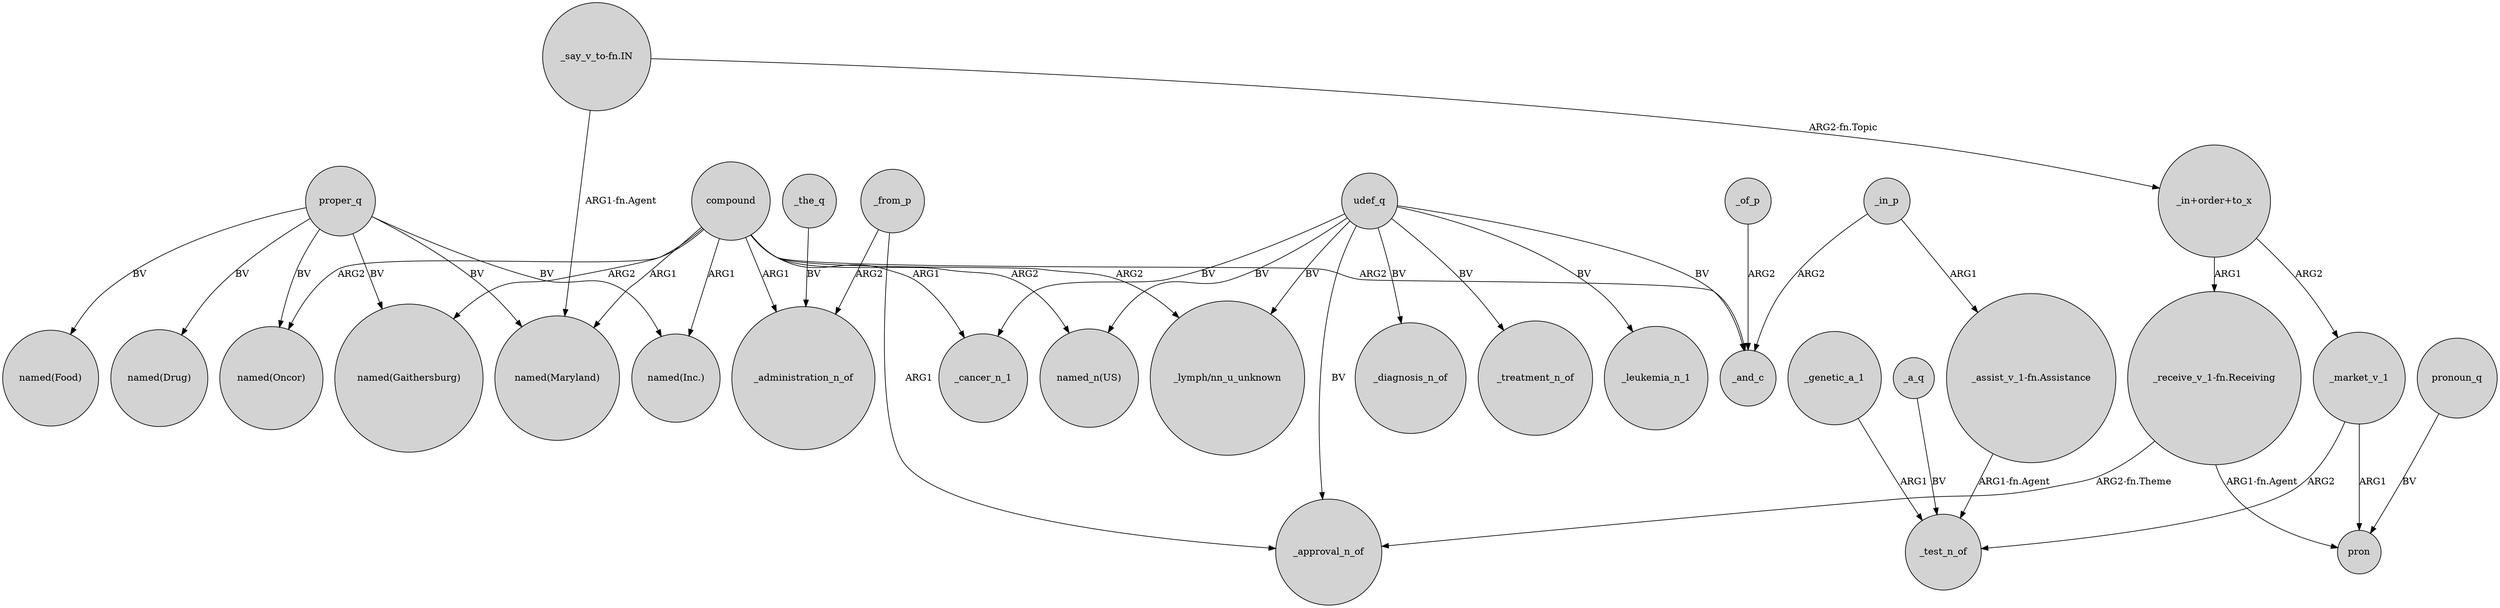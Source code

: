 digraph {
	node [shape=circle style=filled]
	proper_q -> "named(Inc.)" [label=BV]
	_from_p -> _administration_n_of [label=ARG2]
	_in_p -> "_assist_v_1-fn.Assistance" [label=ARG1]
	udef_q -> _cancer_n_1 [label=BV]
	udef_q -> "named_n(US)" [label=BV]
	_market_v_1 -> pron [label=ARG1]
	compound -> "named(Maryland)" [label=ARG1]
	proper_q -> "named(Drug)" [label=BV]
	"_say_v_to-fn.IN" -> "named(Maryland)" [label="ARG1-fn.Agent"]
	proper_q -> "named(Gaithersburg)" [label=BV]
	compound -> _administration_n_of [label=ARG1]
	proper_q -> "named(Food)" [label=BV]
	_of_p -> _and_c [label=ARG2]
	"_receive_v_1-fn.Receiving" -> _approval_n_of [label="ARG2-fn.Theme"]
	_a_q -> _test_n_of [label=BV]
	proper_q -> "named(Oncor)" [label=BV]
	compound -> "named_n(US)" [label=ARG2]
	compound -> _cancer_n_1 [label=ARG1]
	proper_q -> "named(Maryland)" [label=BV]
	"_say_v_to-fn.IN" -> "_in+order+to_x" [label="ARG2-fn.Topic"]
	"_receive_v_1-fn.Receiving" -> pron [label="ARG1-fn.Agent"]
	compound -> "named(Oncor)" [label=ARG2]
	"_in+order+to_x" -> "_receive_v_1-fn.Receiving" [label=ARG1]
	pronoun_q -> pron [label=BV]
	udef_q -> "_lymph/nn_u_unknown" [label=BV]
	compound -> _and_c [label=ARG2]
	"_in+order+to_x" -> _market_v_1 [label=ARG2]
	udef_q -> _diagnosis_n_of [label=BV]
	compound -> "_lymph/nn_u_unknown" [label=ARG2]
	"_assist_v_1-fn.Assistance" -> _test_n_of [label="ARG1-fn.Agent"]
	udef_q -> _treatment_n_of [label=BV]
	udef_q -> _approval_n_of [label=BV]
	_the_q -> _administration_n_of [label=BV]
	_market_v_1 -> _test_n_of [label=ARG2]
	udef_q -> _and_c [label=BV]
	udef_q -> _leukemia_n_1 [label=BV]
	compound -> "named(Gaithersburg)" [label=ARG2]
	_in_p -> _and_c [label=ARG2]
	_from_p -> _approval_n_of [label=ARG1]
	_genetic_a_1 -> _test_n_of [label=ARG1]
	compound -> "named(Inc.)" [label=ARG1]
}
